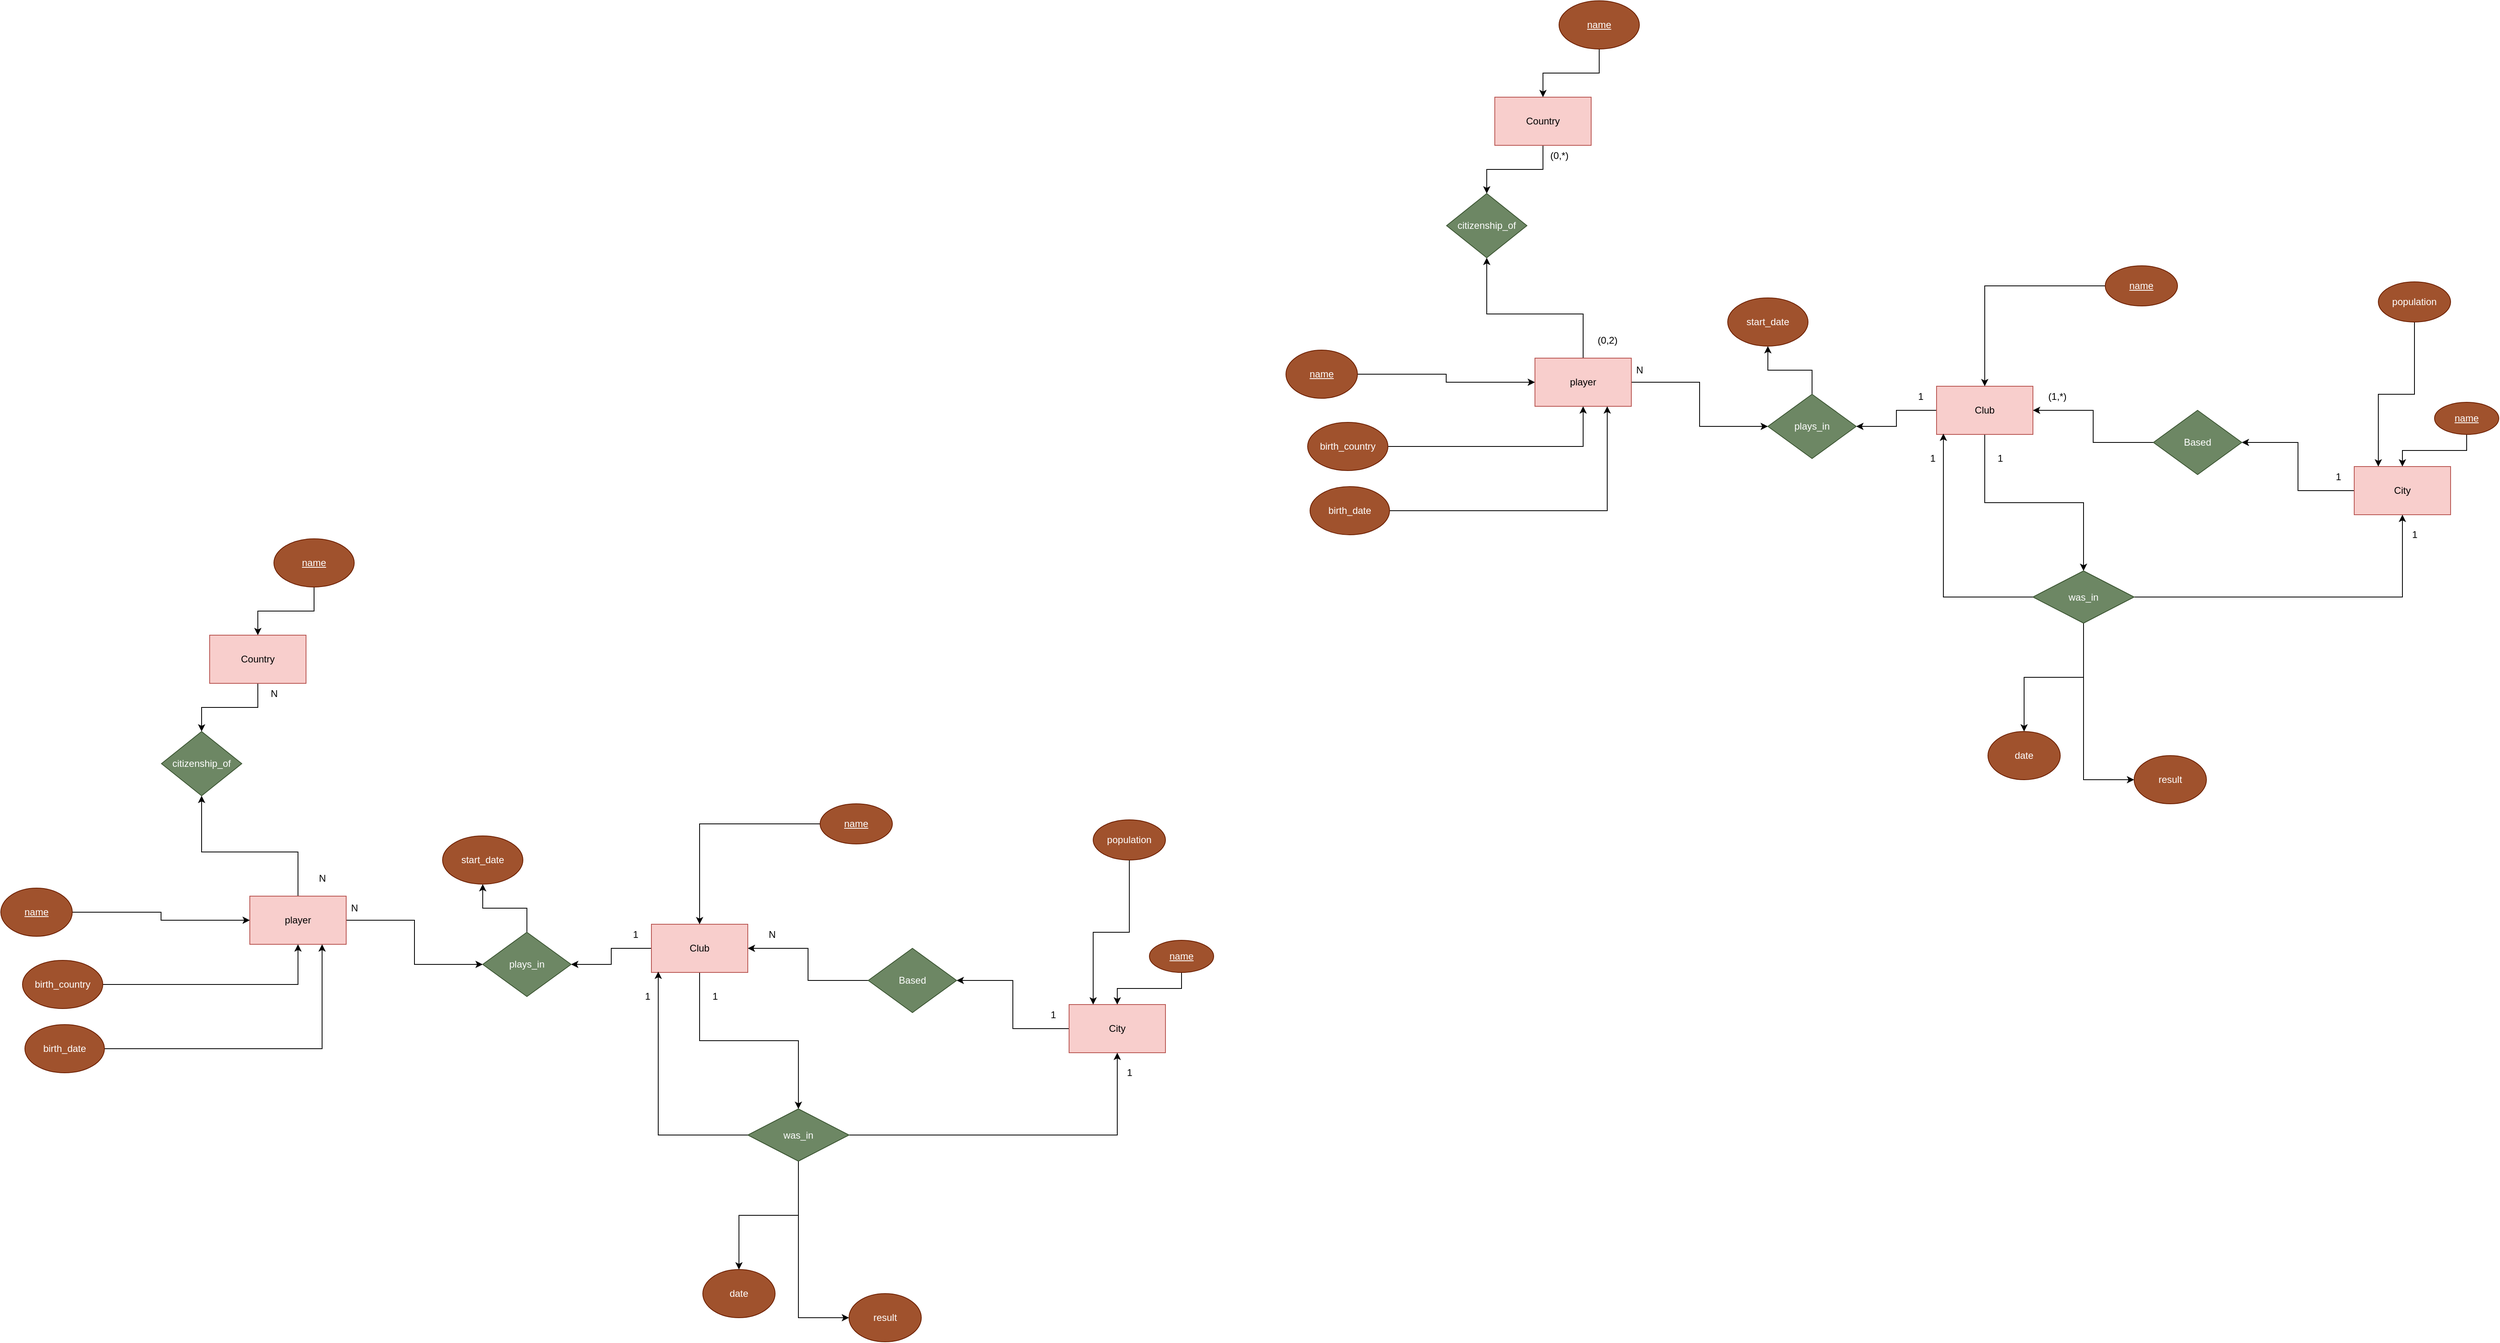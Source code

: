 <mxfile version="24.7.17" pages="2">
  <diagram name="Page-1" id="FoUXitPazerdqQbCk7Sm">
    <mxGraphModel dx="2801" dy="1799" grid="1" gridSize="10" guides="1" tooltips="1" connect="1" arrows="1" fold="1" page="1" pageScale="1" pageWidth="827" pageHeight="1169" math="0" shadow="0">
      <root>
        <mxCell id="0" />
        <mxCell id="1" parent="0" />
        <mxCell id="hOWvKVxqhoTVJDO-nxhJ-51" style="edgeStyle=orthogonalEdgeStyle;rounded=0;orthogonalLoop=1;jettySize=auto;html=1;entryX=1;entryY=0.5;entryDx=0;entryDy=0;" edge="1" parent="1" source="hOWvKVxqhoTVJDO-nxhJ-53" target="hOWvKVxqhoTVJDO-nxhJ-77">
          <mxGeometry relative="1" as="geometry" />
        </mxCell>
        <mxCell id="hOWvKVxqhoTVJDO-nxhJ-52" style="edgeStyle=orthogonalEdgeStyle;rounded=0;orthogonalLoop=1;jettySize=auto;html=1;" edge="1" parent="1" source="hOWvKVxqhoTVJDO-nxhJ-53" target="hOWvKVxqhoTVJDO-nxhJ-82">
          <mxGeometry relative="1" as="geometry" />
        </mxCell>
        <mxCell id="hOWvKVxqhoTVJDO-nxhJ-53" value="Club" style="rounded=0;whiteSpace=wrap;html=1;fillColor=#f8cecc;strokeColor=#b85450;" vertex="1" parent="1">
          <mxGeometry x="-420" y="860" width="120" height="60" as="geometry" />
        </mxCell>
        <mxCell id="hOWvKVxqhoTVJDO-nxhJ-54" style="edgeStyle=orthogonalEdgeStyle;rounded=0;orthogonalLoop=1;jettySize=auto;html=1;entryX=0.5;entryY=0;entryDx=0;entryDy=0;" edge="1" parent="1" source="hOWvKVxqhoTVJDO-nxhJ-55" target="hOWvKVxqhoTVJDO-nxhJ-53">
          <mxGeometry relative="1" as="geometry" />
        </mxCell>
        <mxCell id="hOWvKVxqhoTVJDO-nxhJ-55" value="&lt;u&gt;name&lt;/u&gt;" style="ellipse;whiteSpace=wrap;html=1;fillColor=#a0522d;fontColor=#ffffff;strokeColor=#6D1F00;" vertex="1" parent="1">
          <mxGeometry x="-210" y="710" width="90" height="50" as="geometry" />
        </mxCell>
        <mxCell id="hOWvKVxqhoTVJDO-nxhJ-56" style="edgeStyle=orthogonalEdgeStyle;rounded=0;orthogonalLoop=1;jettySize=auto;html=1;entryX=1;entryY=0.5;entryDx=0;entryDy=0;" edge="1" parent="1" source="hOWvKVxqhoTVJDO-nxhJ-57" target="hOWvKVxqhoTVJDO-nxhJ-59">
          <mxGeometry relative="1" as="geometry" />
        </mxCell>
        <mxCell id="hOWvKVxqhoTVJDO-nxhJ-57" value="City" style="rounded=0;whiteSpace=wrap;html=1;fillColor=#f8cecc;strokeColor=#b85450;" vertex="1" parent="1">
          <mxGeometry x="100" y="960" width="120" height="60" as="geometry" />
        </mxCell>
        <mxCell id="hOWvKVxqhoTVJDO-nxhJ-58" style="edgeStyle=orthogonalEdgeStyle;rounded=0;orthogonalLoop=1;jettySize=auto;html=1;" edge="1" parent="1" source="hOWvKVxqhoTVJDO-nxhJ-59" target="hOWvKVxqhoTVJDO-nxhJ-53">
          <mxGeometry relative="1" as="geometry" />
        </mxCell>
        <mxCell id="hOWvKVxqhoTVJDO-nxhJ-59" value="Based" style="rhombus;whiteSpace=wrap;html=1;fillColor=#6d8764;fontColor=#ffffff;strokeColor=#3A5431;" vertex="1" parent="1">
          <mxGeometry x="-150" y="890" width="110" height="80" as="geometry" />
        </mxCell>
        <mxCell id="hOWvKVxqhoTVJDO-nxhJ-60" style="edgeStyle=orthogonalEdgeStyle;rounded=0;orthogonalLoop=1;jettySize=auto;html=1;" edge="1" parent="1" source="hOWvKVxqhoTVJDO-nxhJ-61" target="hOWvKVxqhoTVJDO-nxhJ-57">
          <mxGeometry relative="1" as="geometry" />
        </mxCell>
        <mxCell id="hOWvKVxqhoTVJDO-nxhJ-61" value="&lt;u&gt;name&lt;/u&gt;" style="ellipse;whiteSpace=wrap;html=1;fillColor=#a0522d;fontColor=#ffffff;strokeColor=#6D1F00;" vertex="1" parent="1">
          <mxGeometry x="200" y="880" width="80" height="40" as="geometry" />
        </mxCell>
        <mxCell id="hOWvKVxqhoTVJDO-nxhJ-62" style="edgeStyle=orthogonalEdgeStyle;rounded=0;orthogonalLoop=1;jettySize=auto;html=1;entryX=0.25;entryY=0;entryDx=0;entryDy=0;" edge="1" parent="1" source="hOWvKVxqhoTVJDO-nxhJ-63" target="hOWvKVxqhoTVJDO-nxhJ-57">
          <mxGeometry relative="1" as="geometry" />
        </mxCell>
        <mxCell id="hOWvKVxqhoTVJDO-nxhJ-63" value="population" style="ellipse;whiteSpace=wrap;html=1;fillColor=#a0522d;fontColor=#ffffff;strokeColor=#6D1F00;" vertex="1" parent="1">
          <mxGeometry x="130" y="730" width="90" height="50" as="geometry" />
        </mxCell>
        <mxCell id="hOWvKVxqhoTVJDO-nxhJ-64" value="result" style="ellipse;whiteSpace=wrap;html=1;fillColor=#a0522d;fontColor=#ffffff;strokeColor=#6D1F00;" vertex="1" parent="1">
          <mxGeometry x="-174" y="1320" width="90" height="60" as="geometry" />
        </mxCell>
        <mxCell id="hOWvKVxqhoTVJDO-nxhJ-65" value="date" style="ellipse;whiteSpace=wrap;html=1;fillColor=#a0522d;fontColor=#ffffff;strokeColor=#6D1F00;" vertex="1" parent="1">
          <mxGeometry x="-356" y="1290" width="90" height="60" as="geometry" />
        </mxCell>
        <mxCell id="hOWvKVxqhoTVJDO-nxhJ-66" style="edgeStyle=orthogonalEdgeStyle;rounded=0;orthogonalLoop=1;jettySize=auto;html=1;" edge="1" parent="1" source="hOWvKVxqhoTVJDO-nxhJ-67" target="hOWvKVxqhoTVJDO-nxhJ-77">
          <mxGeometry relative="1" as="geometry" />
        </mxCell>
        <mxCell id="hOWvKVxqhoTVJDO-nxhJ-92" style="edgeStyle=orthogonalEdgeStyle;rounded=0;orthogonalLoop=1;jettySize=auto;html=1;entryX=0.5;entryY=1;entryDx=0;entryDy=0;" edge="1" parent="1" source="hOWvKVxqhoTVJDO-nxhJ-67" target="hOWvKVxqhoTVJDO-nxhJ-91">
          <mxGeometry relative="1" as="geometry">
            <Array as="points">
              <mxPoint x="-860" y="770" />
              <mxPoint x="-980" y="770" />
            </Array>
          </mxGeometry>
        </mxCell>
        <mxCell id="hOWvKVxqhoTVJDO-nxhJ-67" value="player" style="rounded=0;whiteSpace=wrap;html=1;fillColor=#f8cecc;strokeColor=#b85450;" vertex="1" parent="1">
          <mxGeometry x="-920" y="825" width="120" height="60" as="geometry" />
        </mxCell>
        <mxCell id="hOWvKVxqhoTVJDO-nxhJ-68" style="edgeStyle=orthogonalEdgeStyle;rounded=0;orthogonalLoop=1;jettySize=auto;html=1;" edge="1" parent="1" source="hOWvKVxqhoTVJDO-nxhJ-69" target="hOWvKVxqhoTVJDO-nxhJ-67">
          <mxGeometry relative="1" as="geometry" />
        </mxCell>
        <mxCell id="hOWvKVxqhoTVJDO-nxhJ-69" value="&lt;u&gt;name&lt;/u&gt;" style="ellipse;whiteSpace=wrap;html=1;fillColor=#a0522d;fontColor=#ffffff;strokeColor=#6D1F00;" vertex="1" parent="1">
          <mxGeometry x="-1230" y="815" width="89" height="60" as="geometry" />
        </mxCell>
        <mxCell id="hOWvKVxqhoTVJDO-nxhJ-70" style="edgeStyle=orthogonalEdgeStyle;rounded=0;orthogonalLoop=1;jettySize=auto;html=1;entryX=0.75;entryY=1;entryDx=0;entryDy=0;" edge="1" parent="1" source="hOWvKVxqhoTVJDO-nxhJ-71" target="hOWvKVxqhoTVJDO-nxhJ-67">
          <mxGeometry relative="1" as="geometry" />
        </mxCell>
        <mxCell id="hOWvKVxqhoTVJDO-nxhJ-71" value="birth_date" style="ellipse;whiteSpace=wrap;html=1;fillColor=#a0522d;fontColor=#ffffff;strokeColor=#6D1F00;" vertex="1" parent="1">
          <mxGeometry x="-1200" y="985" width="99" height="60" as="geometry" />
        </mxCell>
        <mxCell id="hOWvKVxqhoTVJDO-nxhJ-72" style="edgeStyle=orthogonalEdgeStyle;rounded=0;orthogonalLoop=1;jettySize=auto;html=1;entryX=0.5;entryY=1;entryDx=0;entryDy=0;" edge="1" parent="1" source="hOWvKVxqhoTVJDO-nxhJ-73" target="hOWvKVxqhoTVJDO-nxhJ-67">
          <mxGeometry relative="1" as="geometry" />
        </mxCell>
        <mxCell id="hOWvKVxqhoTVJDO-nxhJ-73" value="birth_country" style="ellipse;whiteSpace=wrap;html=1;fillColor=#a0522d;fontColor=#ffffff;strokeColor=#6D1F00;" vertex="1" parent="1">
          <mxGeometry x="-1203" y="905" width="100" height="60" as="geometry" />
        </mxCell>
        <mxCell id="hOWvKVxqhoTVJDO-nxhJ-76" style="edgeStyle=orthogonalEdgeStyle;rounded=0;orthogonalLoop=1;jettySize=auto;html=1;entryX=0.5;entryY=1;entryDx=0;entryDy=0;" edge="1" parent="1" source="hOWvKVxqhoTVJDO-nxhJ-77" target="hOWvKVxqhoTVJDO-nxhJ-78">
          <mxGeometry relative="1" as="geometry" />
        </mxCell>
        <mxCell id="hOWvKVxqhoTVJDO-nxhJ-77" value="plays_in" style="rhombus;whiteSpace=wrap;html=1;fillColor=#6d8764;fontColor=#ffffff;strokeColor=#3A5431;" vertex="1" parent="1">
          <mxGeometry x="-630" y="870" width="110" height="80" as="geometry" />
        </mxCell>
        <mxCell id="hOWvKVxqhoTVJDO-nxhJ-78" value="start_date" style="ellipse;whiteSpace=wrap;html=1;fillColor=#a0522d;fontColor=#ffffff;strokeColor=#6D1F00;" vertex="1" parent="1">
          <mxGeometry x="-680" y="750" width="100" height="60" as="geometry" />
        </mxCell>
        <mxCell id="hOWvKVxqhoTVJDO-nxhJ-79" style="edgeStyle=orthogonalEdgeStyle;rounded=0;orthogonalLoop=1;jettySize=auto;html=1;" edge="1" parent="1" source="hOWvKVxqhoTVJDO-nxhJ-82" target="hOWvKVxqhoTVJDO-nxhJ-65">
          <mxGeometry relative="1" as="geometry" />
        </mxCell>
        <mxCell id="hOWvKVxqhoTVJDO-nxhJ-80" style="edgeStyle=orthogonalEdgeStyle;rounded=0;orthogonalLoop=1;jettySize=auto;html=1;entryX=0;entryY=0.5;entryDx=0;entryDy=0;" edge="1" parent="1" source="hOWvKVxqhoTVJDO-nxhJ-82" target="hOWvKVxqhoTVJDO-nxhJ-64">
          <mxGeometry relative="1" as="geometry" />
        </mxCell>
        <mxCell id="hOWvKVxqhoTVJDO-nxhJ-81" style="edgeStyle=orthogonalEdgeStyle;rounded=0;orthogonalLoop=1;jettySize=auto;html=1;entryX=0.5;entryY=1;entryDx=0;entryDy=0;" edge="1" parent="1" source="hOWvKVxqhoTVJDO-nxhJ-82" target="hOWvKVxqhoTVJDO-nxhJ-57">
          <mxGeometry relative="1" as="geometry" />
        </mxCell>
        <mxCell id="hOWvKVxqhoTVJDO-nxhJ-82" value="was_in" style="rhombus;whiteSpace=wrap;html=1;fillColor=#6d8764;fontColor=#ffffff;strokeColor=#3A5431;" vertex="1" parent="1">
          <mxGeometry x="-300" y="1090" width="126" height="65" as="geometry" />
        </mxCell>
        <mxCell id="hOWvKVxqhoTVJDO-nxhJ-83" style="edgeStyle=orthogonalEdgeStyle;rounded=0;orthogonalLoop=1;jettySize=auto;html=1;entryX=0.071;entryY=0.984;entryDx=0;entryDy=0;entryPerimeter=0;" edge="1" parent="1" source="hOWvKVxqhoTVJDO-nxhJ-82" target="hOWvKVxqhoTVJDO-nxhJ-53">
          <mxGeometry relative="1" as="geometry">
            <Array as="points">
              <mxPoint x="-412" y="1123" />
            </Array>
          </mxGeometry>
        </mxCell>
        <mxCell id="hOWvKVxqhoTVJDO-nxhJ-84" value="1" style="text;html=1;align=center;verticalAlign=middle;resizable=0;points=[];autosize=1;strokeColor=none;fillColor=none;" vertex="1" parent="1">
          <mxGeometry x="-356" y="935" width="30" height="30" as="geometry" />
        </mxCell>
        <mxCell id="hOWvKVxqhoTVJDO-nxhJ-85" value="1" style="text;html=1;align=center;verticalAlign=middle;resizable=0;points=[];autosize=1;strokeColor=none;fillColor=none;" vertex="1" parent="1">
          <mxGeometry x="-440" y="935" width="30" height="30" as="geometry" />
        </mxCell>
        <mxCell id="hOWvKVxqhoTVJDO-nxhJ-86" value="N" style="text;html=1;align=center;verticalAlign=middle;resizable=0;points=[];autosize=1;strokeColor=none;fillColor=none;" vertex="1" parent="1">
          <mxGeometry x="-805" y="825" width="30" height="30" as="geometry" />
        </mxCell>
        <mxCell id="hOWvKVxqhoTVJDO-nxhJ-87" value="1" style="text;html=1;align=center;verticalAlign=middle;resizable=0;points=[];autosize=1;strokeColor=none;fillColor=none;" vertex="1" parent="1">
          <mxGeometry x="-455" y="858" width="30" height="30" as="geometry" />
        </mxCell>
        <mxCell id="hOWvKVxqhoTVJDO-nxhJ-88" value="N" style="text;html=1;align=center;verticalAlign=middle;resizable=0;points=[];autosize=1;strokeColor=none;fillColor=none;" vertex="1" parent="1">
          <mxGeometry x="-285" y="858" width="30" height="30" as="geometry" />
        </mxCell>
        <mxCell id="hOWvKVxqhoTVJDO-nxhJ-89" value="1" style="text;html=1;align=center;verticalAlign=middle;resizable=0;points=[];autosize=1;strokeColor=none;fillColor=none;" vertex="1" parent="1">
          <mxGeometry x="65" y="958" width="30" height="30" as="geometry" />
        </mxCell>
        <mxCell id="hOWvKVxqhoTVJDO-nxhJ-90" value="1" style="text;html=1;align=center;verticalAlign=middle;resizable=0;points=[];autosize=1;strokeColor=none;fillColor=none;" vertex="1" parent="1">
          <mxGeometry x="160" y="1030" width="30" height="30" as="geometry" />
        </mxCell>
        <mxCell id="hOWvKVxqhoTVJDO-nxhJ-91" value="citizenship_of" style="rhombus;whiteSpace=wrap;html=1;fillColor=#6d8764;fontColor=#ffffff;strokeColor=#3A5431;" vertex="1" parent="1">
          <mxGeometry x="-1030" y="620" width="100" height="80" as="geometry" />
        </mxCell>
        <mxCell id="hOWvKVxqhoTVJDO-nxhJ-94" style="edgeStyle=orthogonalEdgeStyle;rounded=0;orthogonalLoop=1;jettySize=auto;html=1;entryX=0.5;entryY=0;entryDx=0;entryDy=0;" edge="1" parent="1" source="hOWvKVxqhoTVJDO-nxhJ-93" target="hOWvKVxqhoTVJDO-nxhJ-91">
          <mxGeometry relative="1" as="geometry" />
        </mxCell>
        <mxCell id="hOWvKVxqhoTVJDO-nxhJ-93" value="Country" style="rounded=0;whiteSpace=wrap;html=1;fillColor=#f8cecc;strokeColor=#b85450;" vertex="1" parent="1">
          <mxGeometry x="-970" y="500" width="120" height="60" as="geometry" />
        </mxCell>
        <mxCell id="hOWvKVxqhoTVJDO-nxhJ-96" style="edgeStyle=orthogonalEdgeStyle;rounded=0;orthogonalLoop=1;jettySize=auto;html=1;" edge="1" parent="1" source="hOWvKVxqhoTVJDO-nxhJ-95" target="hOWvKVxqhoTVJDO-nxhJ-93">
          <mxGeometry relative="1" as="geometry" />
        </mxCell>
        <mxCell id="hOWvKVxqhoTVJDO-nxhJ-95" value="&lt;u&gt;name&lt;/u&gt;" style="ellipse;whiteSpace=wrap;html=1;fillColor=#a0522d;fontColor=#ffffff;strokeColor=#6D1F00;" vertex="1" parent="1">
          <mxGeometry x="-890" y="380" width="100" height="60" as="geometry" />
        </mxCell>
        <mxCell id="hOWvKVxqhoTVJDO-nxhJ-97" value="N" style="text;html=1;align=center;verticalAlign=middle;resizable=0;points=[];autosize=1;strokeColor=none;fillColor=none;" vertex="1" parent="1">
          <mxGeometry x="-845" y="788" width="30" height="30" as="geometry" />
        </mxCell>
        <mxCell id="hOWvKVxqhoTVJDO-nxhJ-98" value="N" style="text;html=1;align=center;verticalAlign=middle;resizable=0;points=[];autosize=1;strokeColor=none;fillColor=none;" vertex="1" parent="1">
          <mxGeometry x="-905" y="558" width="30" height="30" as="geometry" />
        </mxCell>
        <mxCell id="hOWvKVxqhoTVJDO-nxhJ-145" style="edgeStyle=orthogonalEdgeStyle;rounded=0;orthogonalLoop=1;jettySize=auto;html=1;entryX=1;entryY=0.5;entryDx=0;entryDy=0;" edge="1" parent="1" source="hOWvKVxqhoTVJDO-nxhJ-147" target="hOWvKVxqhoTVJDO-nxhJ-170">
          <mxGeometry relative="1" as="geometry" />
        </mxCell>
        <mxCell id="hOWvKVxqhoTVJDO-nxhJ-146" style="edgeStyle=orthogonalEdgeStyle;rounded=0;orthogonalLoop=1;jettySize=auto;html=1;" edge="1" parent="1" source="hOWvKVxqhoTVJDO-nxhJ-147" target="hOWvKVxqhoTVJDO-nxhJ-175">
          <mxGeometry relative="1" as="geometry" />
        </mxCell>
        <mxCell id="hOWvKVxqhoTVJDO-nxhJ-147" value="Club" style="rounded=0;whiteSpace=wrap;html=1;fillColor=#f8cecc;strokeColor=#b85450;" vertex="1" parent="1">
          <mxGeometry x="1180" y="190" width="120" height="60" as="geometry" />
        </mxCell>
        <mxCell id="hOWvKVxqhoTVJDO-nxhJ-148" style="edgeStyle=orthogonalEdgeStyle;rounded=0;orthogonalLoop=1;jettySize=auto;html=1;entryX=0.5;entryY=0;entryDx=0;entryDy=0;" edge="1" parent="1" source="hOWvKVxqhoTVJDO-nxhJ-149" target="hOWvKVxqhoTVJDO-nxhJ-147">
          <mxGeometry relative="1" as="geometry" />
        </mxCell>
        <mxCell id="hOWvKVxqhoTVJDO-nxhJ-149" value="&lt;u&gt;name&lt;/u&gt;" style="ellipse;whiteSpace=wrap;html=1;fillColor=#a0522d;fontColor=#ffffff;strokeColor=#6D1F00;" vertex="1" parent="1">
          <mxGeometry x="1390" y="40" width="90" height="50" as="geometry" />
        </mxCell>
        <mxCell id="hOWvKVxqhoTVJDO-nxhJ-150" style="edgeStyle=orthogonalEdgeStyle;rounded=0;orthogonalLoop=1;jettySize=auto;html=1;entryX=1;entryY=0.5;entryDx=0;entryDy=0;" edge="1" parent="1" source="hOWvKVxqhoTVJDO-nxhJ-151" target="hOWvKVxqhoTVJDO-nxhJ-153">
          <mxGeometry relative="1" as="geometry" />
        </mxCell>
        <mxCell id="hOWvKVxqhoTVJDO-nxhJ-151" value="City" style="rounded=0;whiteSpace=wrap;html=1;fillColor=#f8cecc;strokeColor=#b85450;" vertex="1" parent="1">
          <mxGeometry x="1700" y="290" width="120" height="60" as="geometry" />
        </mxCell>
        <mxCell id="hOWvKVxqhoTVJDO-nxhJ-152" style="edgeStyle=orthogonalEdgeStyle;rounded=0;orthogonalLoop=1;jettySize=auto;html=1;" edge="1" parent="1" source="hOWvKVxqhoTVJDO-nxhJ-153" target="hOWvKVxqhoTVJDO-nxhJ-147">
          <mxGeometry relative="1" as="geometry" />
        </mxCell>
        <mxCell id="hOWvKVxqhoTVJDO-nxhJ-153" value="Based" style="rhombus;whiteSpace=wrap;html=1;fillColor=#6d8764;fontColor=#ffffff;strokeColor=#3A5431;" vertex="1" parent="1">
          <mxGeometry x="1450" y="220" width="110" height="80" as="geometry" />
        </mxCell>
        <mxCell id="hOWvKVxqhoTVJDO-nxhJ-154" style="edgeStyle=orthogonalEdgeStyle;rounded=0;orthogonalLoop=1;jettySize=auto;html=1;" edge="1" parent="1" source="hOWvKVxqhoTVJDO-nxhJ-155" target="hOWvKVxqhoTVJDO-nxhJ-151">
          <mxGeometry relative="1" as="geometry" />
        </mxCell>
        <mxCell id="hOWvKVxqhoTVJDO-nxhJ-155" value="&lt;u&gt;name&lt;/u&gt;" style="ellipse;whiteSpace=wrap;html=1;fillColor=#a0522d;fontColor=#ffffff;strokeColor=#6D1F00;" vertex="1" parent="1">
          <mxGeometry x="1800" y="210" width="80" height="40" as="geometry" />
        </mxCell>
        <mxCell id="hOWvKVxqhoTVJDO-nxhJ-156" style="edgeStyle=orthogonalEdgeStyle;rounded=0;orthogonalLoop=1;jettySize=auto;html=1;entryX=0.25;entryY=0;entryDx=0;entryDy=0;" edge="1" parent="1" source="hOWvKVxqhoTVJDO-nxhJ-157" target="hOWvKVxqhoTVJDO-nxhJ-151">
          <mxGeometry relative="1" as="geometry" />
        </mxCell>
        <mxCell id="hOWvKVxqhoTVJDO-nxhJ-157" value="population" style="ellipse;whiteSpace=wrap;html=1;fillColor=#a0522d;fontColor=#ffffff;strokeColor=#6D1F00;" vertex="1" parent="1">
          <mxGeometry x="1730" y="60" width="90" height="50" as="geometry" />
        </mxCell>
        <mxCell id="hOWvKVxqhoTVJDO-nxhJ-158" value="result" style="ellipse;whiteSpace=wrap;html=1;fillColor=#a0522d;fontColor=#ffffff;strokeColor=#6D1F00;" vertex="1" parent="1">
          <mxGeometry x="1426" y="650" width="90" height="60" as="geometry" />
        </mxCell>
        <mxCell id="hOWvKVxqhoTVJDO-nxhJ-159" value="date" style="ellipse;whiteSpace=wrap;html=1;fillColor=#a0522d;fontColor=#ffffff;strokeColor=#6D1F00;" vertex="1" parent="1">
          <mxGeometry x="1244" y="620" width="90" height="60" as="geometry" />
        </mxCell>
        <mxCell id="hOWvKVxqhoTVJDO-nxhJ-160" style="edgeStyle=orthogonalEdgeStyle;rounded=0;orthogonalLoop=1;jettySize=auto;html=1;" edge="1" parent="1" source="hOWvKVxqhoTVJDO-nxhJ-162" target="hOWvKVxqhoTVJDO-nxhJ-170">
          <mxGeometry relative="1" as="geometry" />
        </mxCell>
        <mxCell id="hOWvKVxqhoTVJDO-nxhJ-161" style="edgeStyle=orthogonalEdgeStyle;rounded=0;orthogonalLoop=1;jettySize=auto;html=1;entryX=0.5;entryY=1;entryDx=0;entryDy=0;" edge="1" parent="1" source="hOWvKVxqhoTVJDO-nxhJ-162" target="hOWvKVxqhoTVJDO-nxhJ-184">
          <mxGeometry relative="1" as="geometry">
            <Array as="points">
              <mxPoint x="740" y="100" />
              <mxPoint x="620" y="100" />
            </Array>
          </mxGeometry>
        </mxCell>
        <mxCell id="hOWvKVxqhoTVJDO-nxhJ-162" value="player" style="rounded=0;whiteSpace=wrap;html=1;fillColor=#f8cecc;strokeColor=#b85450;" vertex="1" parent="1">
          <mxGeometry x="680" y="155" width="120" height="60" as="geometry" />
        </mxCell>
        <mxCell id="hOWvKVxqhoTVJDO-nxhJ-163" style="edgeStyle=orthogonalEdgeStyle;rounded=0;orthogonalLoop=1;jettySize=auto;html=1;" edge="1" parent="1" source="hOWvKVxqhoTVJDO-nxhJ-164" target="hOWvKVxqhoTVJDO-nxhJ-162">
          <mxGeometry relative="1" as="geometry" />
        </mxCell>
        <mxCell id="hOWvKVxqhoTVJDO-nxhJ-164" value="&lt;u&gt;name&lt;/u&gt;" style="ellipse;whiteSpace=wrap;html=1;fillColor=#a0522d;fontColor=#ffffff;strokeColor=#6D1F00;" vertex="1" parent="1">
          <mxGeometry x="370" y="145" width="89" height="60" as="geometry" />
        </mxCell>
        <mxCell id="hOWvKVxqhoTVJDO-nxhJ-165" style="edgeStyle=orthogonalEdgeStyle;rounded=0;orthogonalLoop=1;jettySize=auto;html=1;entryX=0.75;entryY=1;entryDx=0;entryDy=0;" edge="1" parent="1" source="hOWvKVxqhoTVJDO-nxhJ-166" target="hOWvKVxqhoTVJDO-nxhJ-162">
          <mxGeometry relative="1" as="geometry" />
        </mxCell>
        <mxCell id="hOWvKVxqhoTVJDO-nxhJ-166" value="birth_date" style="ellipse;whiteSpace=wrap;html=1;fillColor=#a0522d;fontColor=#ffffff;strokeColor=#6D1F00;" vertex="1" parent="1">
          <mxGeometry x="400" y="315" width="99" height="60" as="geometry" />
        </mxCell>
        <mxCell id="hOWvKVxqhoTVJDO-nxhJ-167" style="edgeStyle=orthogonalEdgeStyle;rounded=0;orthogonalLoop=1;jettySize=auto;html=1;entryX=0.5;entryY=1;entryDx=0;entryDy=0;" edge="1" parent="1" source="hOWvKVxqhoTVJDO-nxhJ-168" target="hOWvKVxqhoTVJDO-nxhJ-162">
          <mxGeometry relative="1" as="geometry" />
        </mxCell>
        <mxCell id="hOWvKVxqhoTVJDO-nxhJ-168" value="birth_country" style="ellipse;whiteSpace=wrap;html=1;fillColor=#a0522d;fontColor=#ffffff;strokeColor=#6D1F00;" vertex="1" parent="1">
          <mxGeometry x="397" y="235" width="100" height="60" as="geometry" />
        </mxCell>
        <mxCell id="hOWvKVxqhoTVJDO-nxhJ-169" style="edgeStyle=orthogonalEdgeStyle;rounded=0;orthogonalLoop=1;jettySize=auto;html=1;entryX=0.5;entryY=1;entryDx=0;entryDy=0;" edge="1" parent="1" source="hOWvKVxqhoTVJDO-nxhJ-170" target="hOWvKVxqhoTVJDO-nxhJ-171">
          <mxGeometry relative="1" as="geometry" />
        </mxCell>
        <mxCell id="hOWvKVxqhoTVJDO-nxhJ-170" value="plays_in" style="rhombus;whiteSpace=wrap;html=1;fillColor=#6d8764;fontColor=#ffffff;strokeColor=#3A5431;" vertex="1" parent="1">
          <mxGeometry x="970" y="200" width="110" height="80" as="geometry" />
        </mxCell>
        <mxCell id="hOWvKVxqhoTVJDO-nxhJ-171" value="start_date" style="ellipse;whiteSpace=wrap;html=1;fillColor=#a0522d;fontColor=#ffffff;strokeColor=#6D1F00;" vertex="1" parent="1">
          <mxGeometry x="920" y="80" width="100" height="60" as="geometry" />
        </mxCell>
        <mxCell id="hOWvKVxqhoTVJDO-nxhJ-172" style="edgeStyle=orthogonalEdgeStyle;rounded=0;orthogonalLoop=1;jettySize=auto;html=1;" edge="1" parent="1" source="hOWvKVxqhoTVJDO-nxhJ-175" target="hOWvKVxqhoTVJDO-nxhJ-159">
          <mxGeometry relative="1" as="geometry" />
        </mxCell>
        <mxCell id="hOWvKVxqhoTVJDO-nxhJ-173" style="edgeStyle=orthogonalEdgeStyle;rounded=0;orthogonalLoop=1;jettySize=auto;html=1;entryX=0;entryY=0.5;entryDx=0;entryDy=0;" edge="1" parent="1" source="hOWvKVxqhoTVJDO-nxhJ-175" target="hOWvKVxqhoTVJDO-nxhJ-158">
          <mxGeometry relative="1" as="geometry" />
        </mxCell>
        <mxCell id="hOWvKVxqhoTVJDO-nxhJ-174" style="edgeStyle=orthogonalEdgeStyle;rounded=0;orthogonalLoop=1;jettySize=auto;html=1;entryX=0.5;entryY=1;entryDx=0;entryDy=0;" edge="1" parent="1" source="hOWvKVxqhoTVJDO-nxhJ-175" target="hOWvKVxqhoTVJDO-nxhJ-151">
          <mxGeometry relative="1" as="geometry" />
        </mxCell>
        <mxCell id="hOWvKVxqhoTVJDO-nxhJ-175" value="was_in" style="rhombus;whiteSpace=wrap;html=1;fillColor=#6d8764;fontColor=#ffffff;strokeColor=#3A5431;" vertex="1" parent="1">
          <mxGeometry x="1300" y="420" width="126" height="65" as="geometry" />
        </mxCell>
        <mxCell id="hOWvKVxqhoTVJDO-nxhJ-176" style="edgeStyle=orthogonalEdgeStyle;rounded=0;orthogonalLoop=1;jettySize=auto;html=1;entryX=0.071;entryY=0.984;entryDx=0;entryDy=0;entryPerimeter=0;" edge="1" parent="1" source="hOWvKVxqhoTVJDO-nxhJ-175" target="hOWvKVxqhoTVJDO-nxhJ-147">
          <mxGeometry relative="1" as="geometry">
            <Array as="points">
              <mxPoint x="1188" y="453" />
            </Array>
          </mxGeometry>
        </mxCell>
        <mxCell id="hOWvKVxqhoTVJDO-nxhJ-177" value="1" style="text;html=1;align=center;verticalAlign=middle;resizable=0;points=[];autosize=1;strokeColor=none;fillColor=none;" vertex="1" parent="1">
          <mxGeometry x="1244" y="265" width="30" height="30" as="geometry" />
        </mxCell>
        <mxCell id="hOWvKVxqhoTVJDO-nxhJ-178" value="1" style="text;html=1;align=center;verticalAlign=middle;resizable=0;points=[];autosize=1;strokeColor=none;fillColor=none;" vertex="1" parent="1">
          <mxGeometry x="1160" y="265" width="30" height="30" as="geometry" />
        </mxCell>
        <mxCell id="hOWvKVxqhoTVJDO-nxhJ-179" value="N" style="text;html=1;align=center;verticalAlign=middle;resizable=0;points=[];autosize=1;strokeColor=none;fillColor=none;" vertex="1" parent="1">
          <mxGeometry x="795" y="155" width="30" height="30" as="geometry" />
        </mxCell>
        <mxCell id="hOWvKVxqhoTVJDO-nxhJ-180" value="1" style="text;html=1;align=center;verticalAlign=middle;resizable=0;points=[];autosize=1;strokeColor=none;fillColor=none;" vertex="1" parent="1">
          <mxGeometry x="1145" y="188" width="30" height="30" as="geometry" />
        </mxCell>
        <mxCell id="hOWvKVxqhoTVJDO-nxhJ-181" value="(1,*)" style="text;html=1;align=center;verticalAlign=middle;resizable=0;points=[];autosize=1;strokeColor=none;fillColor=none;" vertex="1" parent="1">
          <mxGeometry x="1305" y="188" width="50" height="30" as="geometry" />
        </mxCell>
        <mxCell id="hOWvKVxqhoTVJDO-nxhJ-182" value="1" style="text;html=1;align=center;verticalAlign=middle;resizable=0;points=[];autosize=1;strokeColor=none;fillColor=none;" vertex="1" parent="1">
          <mxGeometry x="1665" y="288" width="30" height="30" as="geometry" />
        </mxCell>
        <mxCell id="hOWvKVxqhoTVJDO-nxhJ-183" value="1" style="text;html=1;align=center;verticalAlign=middle;resizable=0;points=[];autosize=1;strokeColor=none;fillColor=none;" vertex="1" parent="1">
          <mxGeometry x="1760" y="360" width="30" height="30" as="geometry" />
        </mxCell>
        <mxCell id="hOWvKVxqhoTVJDO-nxhJ-184" value="citizenship_of" style="rhombus;whiteSpace=wrap;html=1;fillColor=#6d8764;fontColor=#ffffff;strokeColor=#3A5431;" vertex="1" parent="1">
          <mxGeometry x="570" y="-50" width="100" height="80" as="geometry" />
        </mxCell>
        <mxCell id="hOWvKVxqhoTVJDO-nxhJ-185" style="edgeStyle=orthogonalEdgeStyle;rounded=0;orthogonalLoop=1;jettySize=auto;html=1;entryX=0.5;entryY=0;entryDx=0;entryDy=0;" edge="1" parent="1" source="hOWvKVxqhoTVJDO-nxhJ-186" target="hOWvKVxqhoTVJDO-nxhJ-184">
          <mxGeometry relative="1" as="geometry" />
        </mxCell>
        <mxCell id="hOWvKVxqhoTVJDO-nxhJ-186" value="Country" style="rounded=0;whiteSpace=wrap;html=1;fillColor=#f8cecc;strokeColor=#b85450;" vertex="1" parent="1">
          <mxGeometry x="630" y="-170" width="120" height="60" as="geometry" />
        </mxCell>
        <mxCell id="hOWvKVxqhoTVJDO-nxhJ-187" style="edgeStyle=orthogonalEdgeStyle;rounded=0;orthogonalLoop=1;jettySize=auto;html=1;" edge="1" parent="1" source="hOWvKVxqhoTVJDO-nxhJ-188" target="hOWvKVxqhoTVJDO-nxhJ-186">
          <mxGeometry relative="1" as="geometry" />
        </mxCell>
        <mxCell id="hOWvKVxqhoTVJDO-nxhJ-188" value="&lt;u&gt;name&lt;/u&gt;" style="ellipse;whiteSpace=wrap;html=1;fillColor=#a0522d;fontColor=#ffffff;strokeColor=#6D1F00;" vertex="1" parent="1">
          <mxGeometry x="710" y="-290" width="100" height="60" as="geometry" />
        </mxCell>
        <mxCell id="hOWvKVxqhoTVJDO-nxhJ-189" value="(0,2)" style="text;html=1;align=center;verticalAlign=middle;resizable=0;points=[];autosize=1;strokeColor=none;fillColor=none;" vertex="1" parent="1">
          <mxGeometry x="745" y="118" width="50" height="30" as="geometry" />
        </mxCell>
        <mxCell id="hOWvKVxqhoTVJDO-nxhJ-190" value="(0,*)" style="text;html=1;align=center;verticalAlign=middle;resizable=0;points=[];autosize=1;strokeColor=none;fillColor=none;" vertex="1" parent="1">
          <mxGeometry x="685" y="-112" width="50" height="30" as="geometry" />
        </mxCell>
      </root>
    </mxGraphModel>
  </diagram>
  <diagram id="FRuE-hqP1cDdkgqMZlEM" name="Page-2">
    <mxGraphModel grid="1" page="1" gridSize="10" guides="1" tooltips="1" connect="1" arrows="1" fold="1" pageScale="1" pageWidth="827" pageHeight="1169" math="0" shadow="0">
      <root>
        <mxCell id="0" />
        <mxCell id="1" parent="0" />
      </root>
    </mxGraphModel>
  </diagram>
</mxfile>
